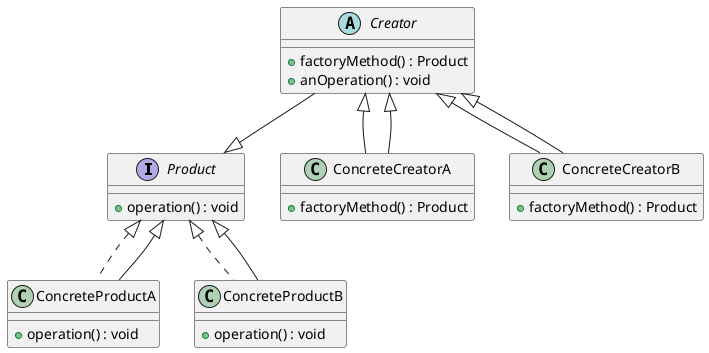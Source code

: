 @startuml
interface Product {
    + operation() : void
}

class ConcreteProductA implements Product {
    + operation() : void
}

class ConcreteProductB implements Product {
    + operation() : void
}

abstract class Creator {
    + factoryMethod() : Product
    + anOperation() : void
}

class ConcreteCreatorA extends Creator {
    + factoryMethod() : Product
}

class ConcreteCreatorB extends Creator {
    + factoryMethod() : Product
}

Creator -down-|> Product
Creator <|-- ConcreteCreatorA
Creator <|-- ConcreteCreatorB
Product <|-- ConcreteProductA
Product <|-- ConcreteProductB

@enduml
